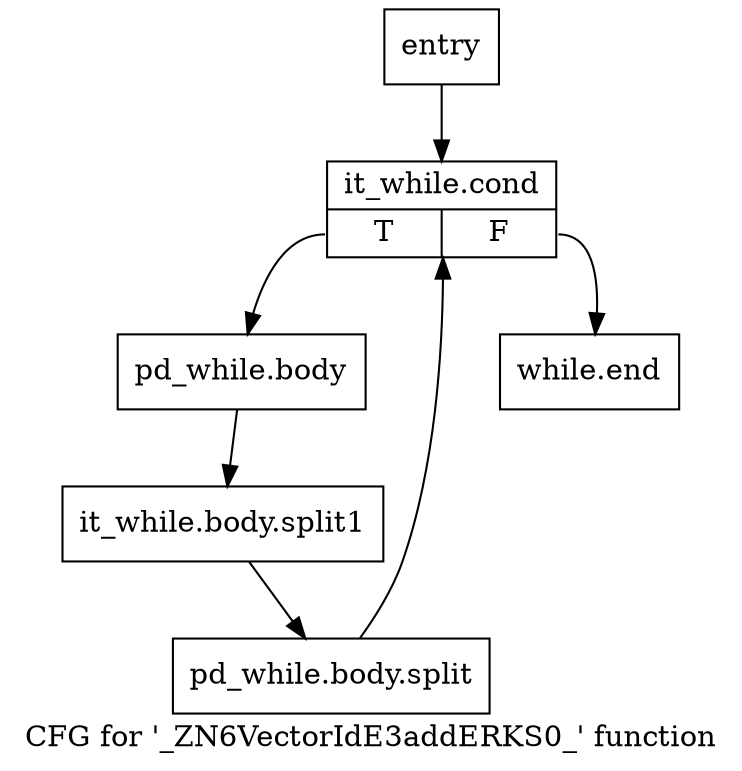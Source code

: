 digraph "CFG for '_ZN6VectorIdE3addERKS0_' function" {
	label="CFG for '_ZN6VectorIdE3addERKS0_' function";

	Node0x85083f0 [shape=record,label="{entry}"];
	Node0x85083f0 -> Node0x8508440;
	Node0x8508440 [shape=record,label="{it_while.cond|{<s0>T|<s1>F}}"];
	Node0x8508440:s0 -> Node0x8508490;
	Node0x8508440:s1 -> Node0x85084e0;
	Node0x8508490 [shape=record,label="{pd_while.body}"];
	Node0x8508490 -> Node0xc3fa000;
	Node0xc3fa000 [shape=record,label="{it_while.body.split1}"];
	Node0xc3fa000 -> Node0xc3fafc0;
	Node0xc3fafc0 [shape=record,label="{pd_while.body.split}"];
	Node0xc3fafc0 -> Node0x8508440;
	Node0x85084e0 [shape=record,label="{while.end}"];
}
